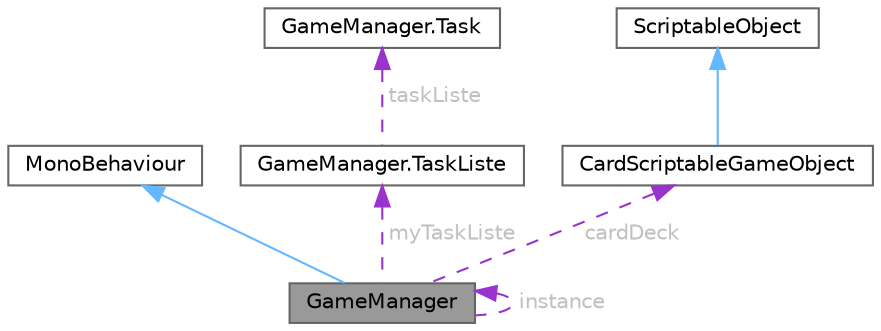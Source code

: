 digraph "GameManager"
{
 // LATEX_PDF_SIZE
  bgcolor="transparent";
  edge [fontname=Helvetica,fontsize=10,labelfontname=Helvetica,labelfontsize=10];
  node [fontname=Helvetica,fontsize=10,shape=box,height=0.2,width=0.4];
  Node1 [id="Node000001",label="GameManager",height=0.2,width=0.4,color="gray40", fillcolor="grey60", style="filled", fontcolor="black",tooltip=" "];
  Node2 -> Node1 [id="edge1_Node000001_Node000002",dir="back",color="steelblue1",style="solid",tooltip=" "];
  Node2 [id="Node000002",label="MonoBehaviour",height=0.2,width=0.4,color="gray40", fillcolor="white", style="filled",tooltip=" "];
  Node1 -> Node1 [id="edge2_Node000001_Node000001",dir="back",color="darkorchid3",style="dashed",tooltip=" ",label=" instance",fontcolor="grey" ];
  Node3 -> Node1 [id="edge3_Node000001_Node000003",dir="back",color="darkorchid3",style="dashed",tooltip=" ",label=" myTaskListe",fontcolor="grey" ];
  Node3 [id="Node000003",label="GameManager.TaskListe",height=0.2,width=0.4,color="gray40", fillcolor="white", style="filled",URL="$class_game_manager_1_1_task_liste.html",tooltip=" "];
  Node4 -> Node3 [id="edge4_Node000003_Node000004",dir="back",color="darkorchid3",style="dashed",tooltip=" ",label=" taskListe",fontcolor="grey" ];
  Node4 [id="Node000004",label="GameManager.Task",height=0.2,width=0.4,color="gray40", fillcolor="white", style="filled",URL="$class_game_manager_1_1_task.html",tooltip=" "];
  Node5 -> Node1 [id="edge5_Node000001_Node000005",dir="back",color="darkorchid3",style="dashed",tooltip=" ",label=" cardDeck",fontcolor="grey" ];
  Node5 [id="Node000005",label="CardScriptableGameObject",height=0.2,width=0.4,color="gray40", fillcolor="white", style="filled",URL="$class_card_scriptable_game_object.html",tooltip=" "];
  Node6 -> Node5 [id="edge6_Node000005_Node000006",dir="back",color="steelblue1",style="solid",tooltip=" "];
  Node6 [id="Node000006",label="ScriptableObject",height=0.2,width=0.4,color="gray40", fillcolor="white", style="filled",tooltip=" "];
}
